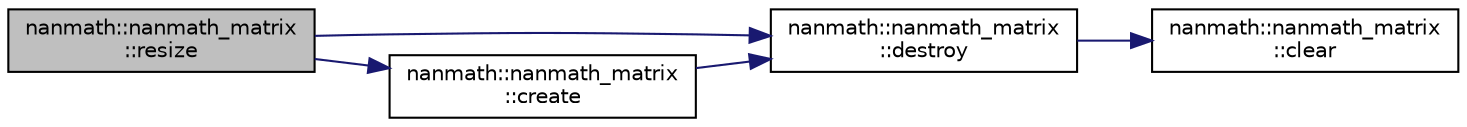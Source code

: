digraph "nanmath::nanmath_matrix::resize"
{
  edge [fontname="Helvetica",fontsize="10",labelfontname="Helvetica",labelfontsize="10"];
  node [fontname="Helvetica",fontsize="10",shape=record];
  rankdir="LR";
  Node1 [label="nanmath::nanmath_matrix\l::resize",height=0.2,width=0.4,color="black", fillcolor="grey75", style="filled", fontcolor="black"];
  Node1 -> Node2 [color="midnightblue",fontsize="10",style="solid"];
  Node2 [label="nanmath::nanmath_matrix\l::destroy",height=0.2,width=0.4,color="black", fillcolor="white", style="filled",URL="$classnanmath_1_1nanmath__matrix.html#a8a1432e6ebd91c5035285ee47c747798"];
  Node2 -> Node3 [color="midnightblue",fontsize="10",style="solid"];
  Node3 [label="nanmath::nanmath_matrix\l::clear",height=0.2,width=0.4,color="black", fillcolor="white", style="filled",URL="$classnanmath_1_1nanmath__matrix.html#a65c42ef1d4dca4553ffd13fcc0258a74"];
  Node1 -> Node4 [color="midnightblue",fontsize="10",style="solid"];
  Node4 [label="nanmath::nanmath_matrix\l::create",height=0.2,width=0.4,color="black", fillcolor="white", style="filled",URL="$classnanmath_1_1nanmath__matrix.html#a0d9762b03f6e27563bbdf821be78342d"];
  Node4 -> Node2 [color="midnightblue",fontsize="10",style="solid"];
}

